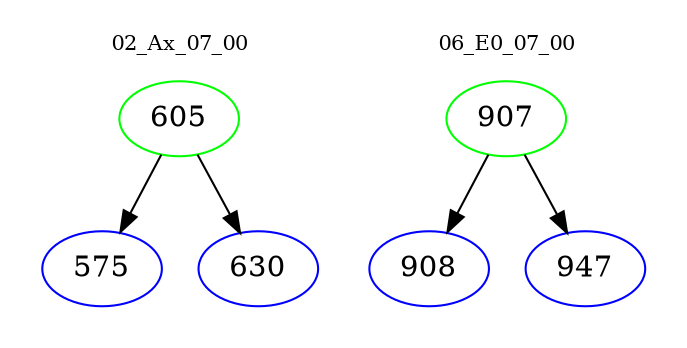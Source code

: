 digraph{
subgraph cluster_0 {
color = white
label = "02_Ax_07_00";
fontsize=10;
T0_605 [label="605", color="green"]
T0_605 -> T0_575 [color="black"]
T0_575 [label="575", color="blue"]
T0_605 -> T0_630 [color="black"]
T0_630 [label="630", color="blue"]
}
subgraph cluster_1 {
color = white
label = "06_E0_07_00";
fontsize=10;
T1_907 [label="907", color="green"]
T1_907 -> T1_908 [color="black"]
T1_908 [label="908", color="blue"]
T1_907 -> T1_947 [color="black"]
T1_947 [label="947", color="blue"]
}
}
